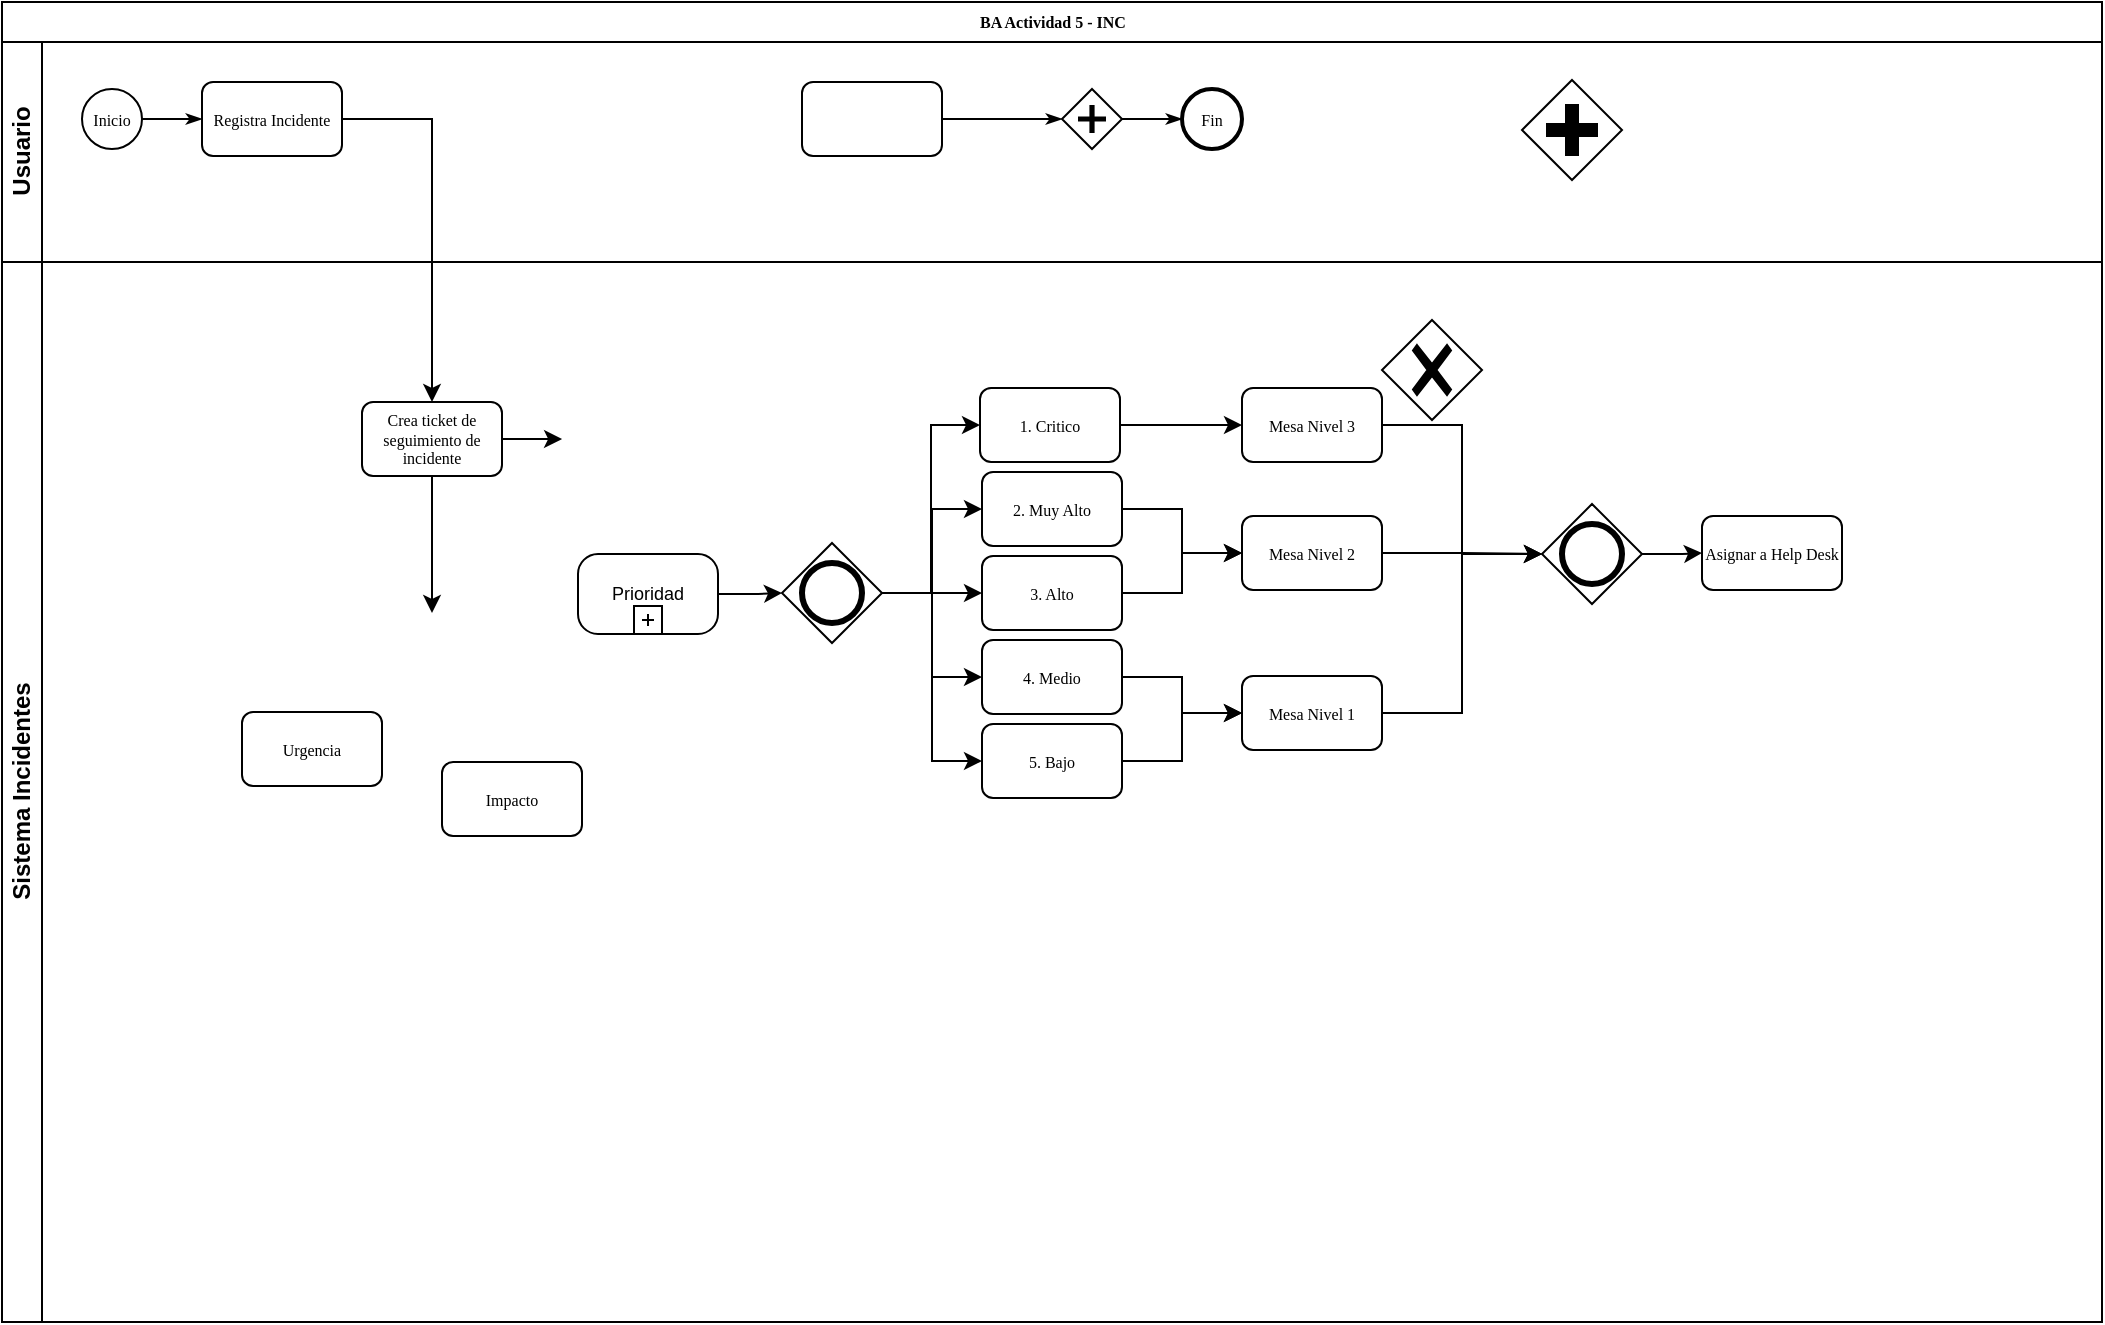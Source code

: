 <mxfile version="24.7.16">
  <diagram name="Page-1" id="c7488fd3-1785-93aa-aadb-54a6760d102a">
    <mxGraphModel dx="955" dy="506" grid="1" gridSize="10" guides="1" tooltips="1" connect="1" arrows="1" fold="1" page="1" pageScale="1" pageWidth="1100" pageHeight="850" background="none" math="0" shadow="0">
      <root>
        <mxCell id="0" />
        <mxCell id="1" parent="0" />
        <mxCell id="2b4e8129b02d487f-1" value="BA Actividad 5 - INC" style="swimlane;html=1;childLayout=stackLayout;horizontal=1;startSize=20;horizontalStack=0;rounded=0;shadow=0;labelBackgroundColor=none;strokeWidth=1;fontFamily=Verdana;fontSize=8;align=center;" parent="1" vertex="1">
          <mxGeometry x="180" y="71" width="1050" height="660" as="geometry" />
        </mxCell>
        <mxCell id="2b4e8129b02d487f-2" value="Usuario" style="swimlane;html=1;startSize=20;horizontal=0;" parent="2b4e8129b02d487f-1" vertex="1">
          <mxGeometry y="20" width="1050" height="110" as="geometry" />
        </mxCell>
        <mxCell id="2b4e8129b02d487f-18" style="edgeStyle=orthogonalEdgeStyle;rounded=0;html=1;labelBackgroundColor=none;startArrow=none;startFill=0;startSize=5;endArrow=classicThin;endFill=1;endSize=5;jettySize=auto;orthogonalLoop=1;strokeWidth=1;fontFamily=Verdana;fontSize=8" parent="2b4e8129b02d487f-2" source="2b4e8129b02d487f-5" target="2b4e8129b02d487f-6" edge="1">
          <mxGeometry relative="1" as="geometry" />
        </mxCell>
        <mxCell id="2b4e8129b02d487f-5" value="Inicio" style="ellipse;whiteSpace=wrap;html=1;rounded=0;shadow=0;labelBackgroundColor=none;strokeWidth=1;fontFamily=Verdana;fontSize=8;align=center;" parent="2b4e8129b02d487f-2" vertex="1">
          <mxGeometry x="40" y="23.5" width="30" height="30" as="geometry" />
        </mxCell>
        <mxCell id="2b4e8129b02d487f-6" value="Registra Incidente" style="rounded=1;whiteSpace=wrap;html=1;shadow=0;labelBackgroundColor=none;strokeWidth=1;fontFamily=Verdana;fontSize=8;align=center;" parent="2b4e8129b02d487f-2" vertex="1">
          <mxGeometry x="100" y="20.0" width="70" height="37" as="geometry" />
        </mxCell>
        <mxCell id="2b4e8129b02d487f-22" style="edgeStyle=orthogonalEdgeStyle;rounded=0;html=1;entryX=0;entryY=0.5;labelBackgroundColor=none;startArrow=none;startFill=0;startSize=5;endArrow=classicThin;endFill=1;endSize=5;jettySize=auto;orthogonalLoop=1;strokeWidth=1;fontFamily=Verdana;fontSize=8" parent="2b4e8129b02d487f-2" source="2b4e8129b02d487f-9" target="2b4e8129b02d487f-10" edge="1">
          <mxGeometry relative="1" as="geometry" />
        </mxCell>
        <mxCell id="2b4e8129b02d487f-9" value="" style="rounded=1;whiteSpace=wrap;html=1;shadow=0;labelBackgroundColor=none;strokeWidth=1;fontFamily=Verdana;fontSize=8;align=center;" parent="2b4e8129b02d487f-2" vertex="1">
          <mxGeometry x="400" y="20.0" width="70" height="37" as="geometry" />
        </mxCell>
        <mxCell id="2b4e8129b02d487f-23" style="edgeStyle=orthogonalEdgeStyle;rounded=0;html=1;labelBackgroundColor=none;startArrow=none;startFill=0;startSize=5;endArrow=classicThin;endFill=1;endSize=5;jettySize=auto;orthogonalLoop=1;strokeWidth=1;fontFamily=Verdana;fontSize=8" parent="2b4e8129b02d487f-2" source="2b4e8129b02d487f-10" target="2b4e8129b02d487f-11" edge="1">
          <mxGeometry relative="1" as="geometry" />
        </mxCell>
        <mxCell id="2b4e8129b02d487f-10" value="" style="shape=mxgraph.bpmn.shape;html=1;verticalLabelPosition=bottom;labelBackgroundColor=#ffffff;verticalAlign=top;perimeter=rhombusPerimeter;background=gateway;outline=none;symbol=parallelGw;rounded=1;shadow=0;strokeWidth=1;fontFamily=Verdana;fontSize=8;align=center;" parent="2b4e8129b02d487f-2" vertex="1">
          <mxGeometry x="530" y="23.5" width="30" height="30" as="geometry" />
        </mxCell>
        <mxCell id="2b4e8129b02d487f-11" value="Fin" style="ellipse;whiteSpace=wrap;html=1;rounded=0;shadow=0;labelBackgroundColor=none;strokeWidth=2;fontFamily=Verdana;fontSize=8;align=center;" parent="2b4e8129b02d487f-2" vertex="1">
          <mxGeometry x="590" y="23.5" width="30" height="30" as="geometry" />
        </mxCell>
        <mxCell id="e23jJSi7eGpReLM6J05w-1" value="" style="edgeStyle=orthogonalEdgeStyle;rounded=0;orthogonalLoop=1;jettySize=auto;html=1;" edge="1" parent="2b4e8129b02d487f-1" source="2b4e8129b02d487f-6" target="2b4e8129b02d487f-7">
          <mxGeometry relative="1" as="geometry" />
        </mxCell>
        <mxCell id="2b4e8129b02d487f-3" value="Sistema Incidentes" style="swimlane;html=1;startSize=20;horizontal=0;" parent="2b4e8129b02d487f-1" vertex="1">
          <mxGeometry y="130" width="1050" height="530" as="geometry" />
        </mxCell>
        <mxCell id="e23jJSi7eGpReLM6J05w-6" value="" style="edgeStyle=orthogonalEdgeStyle;rounded=0;orthogonalLoop=1;jettySize=auto;html=1;" edge="1" parent="2b4e8129b02d487f-3" source="2b4e8129b02d487f-7">
          <mxGeometry relative="1" as="geometry">
            <mxPoint x="280.045" y="88.545" as="targetPoint" />
          </mxGeometry>
        </mxCell>
        <mxCell id="e23jJSi7eGpReLM6J05w-8" value="" style="edgeStyle=orthogonalEdgeStyle;rounded=0;orthogonalLoop=1;jettySize=auto;html=1;" edge="1" parent="2b4e8129b02d487f-3" source="2b4e8129b02d487f-7">
          <mxGeometry relative="1" as="geometry">
            <mxPoint x="215" y="175.5" as="targetPoint" />
          </mxGeometry>
        </mxCell>
        <mxCell id="2b4e8129b02d487f-7" value="Crea ticket de seguimiento de incidente" style="rounded=1;whiteSpace=wrap;html=1;shadow=0;labelBackgroundColor=none;strokeWidth=1;fontFamily=Verdana;fontSize=8;align=center;" parent="2b4e8129b02d487f-3" vertex="1">
          <mxGeometry x="180" y="70.0" width="70" height="37" as="geometry" />
        </mxCell>
        <mxCell id="e23jJSi7eGpReLM6J05w-19" style="edgeStyle=orthogonalEdgeStyle;rounded=0;orthogonalLoop=1;jettySize=auto;html=1;entryX=0;entryY=0.5;entryDx=0;entryDy=0;" edge="1" parent="2b4e8129b02d487f-3" source="e23jJSi7eGpReLM6J05w-11" target="e23jJSi7eGpReLM6J05w-17">
          <mxGeometry relative="1" as="geometry" />
        </mxCell>
        <mxCell id="e23jJSi7eGpReLM6J05w-20" style="edgeStyle=orthogonalEdgeStyle;rounded=0;orthogonalLoop=1;jettySize=auto;html=1;entryX=0;entryY=0.5;entryDx=0;entryDy=0;" edge="1" parent="2b4e8129b02d487f-3" source="e23jJSi7eGpReLM6J05w-11" target="e23jJSi7eGpReLM6J05w-18">
          <mxGeometry relative="1" as="geometry" />
        </mxCell>
        <mxCell id="e23jJSi7eGpReLM6J05w-21" style="edgeStyle=orthogonalEdgeStyle;rounded=0;orthogonalLoop=1;jettySize=auto;html=1;entryX=0;entryY=0.5;entryDx=0;entryDy=0;" edge="1" parent="2b4e8129b02d487f-3" source="e23jJSi7eGpReLM6J05w-11" target="e23jJSi7eGpReLM6J05w-15">
          <mxGeometry relative="1" as="geometry" />
        </mxCell>
        <mxCell id="e23jJSi7eGpReLM6J05w-22" style="edgeStyle=orthogonalEdgeStyle;rounded=0;orthogonalLoop=1;jettySize=auto;html=1;entryX=0;entryY=0.5;entryDx=0;entryDy=0;" edge="1" parent="2b4e8129b02d487f-3" source="e23jJSi7eGpReLM6J05w-11" target="e23jJSi7eGpReLM6J05w-16">
          <mxGeometry relative="1" as="geometry" />
        </mxCell>
        <mxCell id="e23jJSi7eGpReLM6J05w-23" style="edgeStyle=orthogonalEdgeStyle;rounded=0;orthogonalLoop=1;jettySize=auto;html=1;entryX=0;entryY=0.5;entryDx=0;entryDy=0;" edge="1" parent="2b4e8129b02d487f-3" source="e23jJSi7eGpReLM6J05w-11" target="e23jJSi7eGpReLM6J05w-14">
          <mxGeometry relative="1" as="geometry" />
        </mxCell>
        <mxCell id="e23jJSi7eGpReLM6J05w-11" value="" style="points=[[0.25,0.25,0],[0.5,0,0],[0.75,0.25,0],[1,0.5,0],[0.75,0.75,0],[0.5,1,0],[0.25,0.75,0],[0,0.5,0]];shape=mxgraph.bpmn.gateway2;html=1;verticalLabelPosition=bottom;labelBackgroundColor=#ffffff;verticalAlign=top;align=center;perimeter=rhombusPerimeter;outlineConnect=0;outline=end;symbol=general;" vertex="1" parent="2b4e8129b02d487f-3">
          <mxGeometry x="390" y="140.5" width="50" height="50" as="geometry" />
        </mxCell>
        <mxCell id="e23jJSi7eGpReLM6J05w-41" style="edgeStyle=orthogonalEdgeStyle;rounded=0;orthogonalLoop=1;jettySize=auto;html=1;entryX=0;entryY=0.5;entryDx=0;entryDy=0;" edge="1" parent="2b4e8129b02d487f-3" source="e23jJSi7eGpReLM6J05w-15" target="e23jJSi7eGpReLM6J05w-39">
          <mxGeometry relative="1" as="geometry" />
        </mxCell>
        <mxCell id="e23jJSi7eGpReLM6J05w-15" value="3. Alto" style="rounded=1;whiteSpace=wrap;html=1;shadow=0;labelBackgroundColor=none;strokeWidth=1;fontFamily=Verdana;fontSize=8;align=center;" vertex="1" parent="2b4e8129b02d487f-3">
          <mxGeometry x="490" y="147" width="70" height="37" as="geometry" />
        </mxCell>
        <mxCell id="e23jJSi7eGpReLM6J05w-43" style="edgeStyle=orthogonalEdgeStyle;rounded=0;orthogonalLoop=1;jettySize=auto;html=1;entryX=0;entryY=0.5;entryDx=0;entryDy=0;" edge="1" parent="2b4e8129b02d487f-3" source="e23jJSi7eGpReLM6J05w-16" target="e23jJSi7eGpReLM6J05w-42">
          <mxGeometry relative="1" as="geometry" />
        </mxCell>
        <mxCell id="e23jJSi7eGpReLM6J05w-16" value="4. Medio" style="rounded=1;whiteSpace=wrap;html=1;shadow=0;labelBackgroundColor=none;strokeWidth=1;fontFamily=Verdana;fontSize=8;align=center;" vertex="1" parent="2b4e8129b02d487f-3">
          <mxGeometry x="490" y="189" width="70" height="37" as="geometry" />
        </mxCell>
        <mxCell id="e23jJSi7eGpReLM6J05w-40" style="edgeStyle=orthogonalEdgeStyle;rounded=0;orthogonalLoop=1;jettySize=auto;html=1;entryX=0;entryY=0.5;entryDx=0;entryDy=0;" edge="1" parent="2b4e8129b02d487f-3" source="e23jJSi7eGpReLM6J05w-18" target="e23jJSi7eGpReLM6J05w-39">
          <mxGeometry relative="1" as="geometry" />
        </mxCell>
        <mxCell id="e23jJSi7eGpReLM6J05w-18" value="2. Muy Alto" style="rounded=1;whiteSpace=wrap;html=1;shadow=0;labelBackgroundColor=none;strokeWidth=1;fontFamily=Verdana;fontSize=8;align=center;" vertex="1" parent="2b4e8129b02d487f-3">
          <mxGeometry x="490" y="105" width="70" height="37" as="geometry" />
        </mxCell>
        <mxCell id="e23jJSi7eGpReLM6J05w-38" value="" style="edgeStyle=orthogonalEdgeStyle;rounded=0;orthogonalLoop=1;jettySize=auto;html=1;" edge="1" parent="2b4e8129b02d487f-3" source="e23jJSi7eGpReLM6J05w-17" target="e23jJSi7eGpReLM6J05w-37">
          <mxGeometry relative="1" as="geometry" />
        </mxCell>
        <mxCell id="e23jJSi7eGpReLM6J05w-17" value="1. Critico" style="rounded=1;whiteSpace=wrap;html=1;shadow=0;labelBackgroundColor=none;strokeWidth=1;fontFamily=Verdana;fontSize=8;align=center;" vertex="1" parent="2b4e8129b02d487f-3">
          <mxGeometry x="489" y="63" width="70" height="37" as="geometry" />
        </mxCell>
        <mxCell id="e23jJSi7eGpReLM6J05w-44" style="edgeStyle=orthogonalEdgeStyle;rounded=0;orthogonalLoop=1;jettySize=auto;html=1;entryX=0;entryY=0.5;entryDx=0;entryDy=0;" edge="1" parent="2b4e8129b02d487f-3" source="e23jJSi7eGpReLM6J05w-14" target="e23jJSi7eGpReLM6J05w-42">
          <mxGeometry relative="1" as="geometry" />
        </mxCell>
        <mxCell id="e23jJSi7eGpReLM6J05w-14" value="5. Bajo" style="rounded=1;whiteSpace=wrap;html=1;shadow=0;labelBackgroundColor=none;strokeWidth=1;fontFamily=Verdana;fontSize=8;align=center;" vertex="1" parent="2b4e8129b02d487f-3">
          <mxGeometry x="490" y="231" width="70" height="37" as="geometry" />
        </mxCell>
        <mxCell id="e23jJSi7eGpReLM6J05w-36" style="edgeStyle=orthogonalEdgeStyle;rounded=0;orthogonalLoop=1;jettySize=auto;html=1;entryX=0;entryY=0.5;entryDx=0;entryDy=0;" edge="1" parent="2b4e8129b02d487f-3" source="e23jJSi7eGpReLM6J05w-24" target="e23jJSi7eGpReLM6J05w-35">
          <mxGeometry relative="1" as="geometry" />
        </mxCell>
        <mxCell id="e23jJSi7eGpReLM6J05w-24" value="" style="points=[[0.25,0.25,0],[0.5,0,0],[0.75,0.25,0],[1,0.5,0],[0.75,0.75,0],[0.5,1,0],[0.25,0.75,0],[0,0.5,0]];shape=mxgraph.bpmn.gateway2;html=1;verticalLabelPosition=bottom;labelBackgroundColor=#ffffff;verticalAlign=top;align=center;perimeter=rhombusPerimeter;outlineConnect=0;outline=end;symbol=general;" vertex="1" parent="2b4e8129b02d487f-3">
          <mxGeometry x="770" y="121" width="50" height="50" as="geometry" />
        </mxCell>
        <mxCell id="e23jJSi7eGpReLM6J05w-26" style="edgeStyle=orthogonalEdgeStyle;rounded=0;orthogonalLoop=1;jettySize=auto;html=1;entryX=0;entryY=0.5;entryDx=0;entryDy=0;entryPerimeter=0;exitX=1;exitY=0.5;exitDx=0;exitDy=0;" edge="1" parent="2b4e8129b02d487f-3" source="e23jJSi7eGpReLM6J05w-37" target="e23jJSi7eGpReLM6J05w-24">
          <mxGeometry relative="1" as="geometry" />
        </mxCell>
        <mxCell id="e23jJSi7eGpReLM6J05w-31" value="Urgencia" style="rounded=1;whiteSpace=wrap;html=1;shadow=0;labelBackgroundColor=none;strokeWidth=1;fontFamily=Verdana;fontSize=8;align=center;" vertex="1" parent="2b4e8129b02d487f-3">
          <mxGeometry x="120" y="225" width="70" height="37" as="geometry" />
        </mxCell>
        <mxCell id="e23jJSi7eGpReLM6J05w-32" value="Impacto" style="rounded=1;whiteSpace=wrap;html=1;shadow=0;labelBackgroundColor=none;strokeWidth=1;fontFamily=Verdana;fontSize=8;align=center;" vertex="1" parent="2b4e8129b02d487f-3">
          <mxGeometry x="220" y="250" width="70" height="37" as="geometry" />
        </mxCell>
        <mxCell id="e23jJSi7eGpReLM6J05w-34" value="" style="edgeStyle=orthogonalEdgeStyle;rounded=0;orthogonalLoop=1;jettySize=auto;html=1;" edge="1" parent="2b4e8129b02d487f-3" source="e23jJSi7eGpReLM6J05w-33" target="e23jJSi7eGpReLM6J05w-11">
          <mxGeometry relative="1" as="geometry" />
        </mxCell>
        <mxCell id="e23jJSi7eGpReLM6J05w-33" value="Prioridad" style="points=[[0.25,0,0],[0.5,0,0],[0.75,0,0],[1,0.25,0],[1,0.5,0],[1,0.75,0],[0.75,1,0],[0.5,1,0],[0.25,1,0],[0,0.75,0],[0,0.5,0],[0,0.25,0]];shape=mxgraph.bpmn.task;whiteSpace=wrap;rectStyle=rounded;size=10;html=1;container=1;expand=0;collapsible=0;taskMarker=abstract;isLoopSub=1;fontSize=9;" vertex="1" parent="2b4e8129b02d487f-3">
          <mxGeometry x="288" y="146" width="70" height="40" as="geometry" />
        </mxCell>
        <mxCell id="e23jJSi7eGpReLM6J05w-35" value="Asignar a Help Desk" style="rounded=1;whiteSpace=wrap;html=1;shadow=0;labelBackgroundColor=none;strokeWidth=1;fontFamily=Verdana;fontSize=8;align=center;" vertex="1" parent="2b4e8129b02d487f-3">
          <mxGeometry x="850" y="127" width="70" height="37" as="geometry" />
        </mxCell>
        <mxCell id="e23jJSi7eGpReLM6J05w-37" value="Mesa Nivel 3" style="rounded=1;whiteSpace=wrap;html=1;shadow=0;labelBackgroundColor=none;strokeWidth=1;fontFamily=Verdana;fontSize=8;align=center;" vertex="1" parent="2b4e8129b02d487f-3">
          <mxGeometry x="620" y="63" width="70" height="37" as="geometry" />
        </mxCell>
        <mxCell id="e23jJSi7eGpReLM6J05w-45" style="edgeStyle=orthogonalEdgeStyle;rounded=0;orthogonalLoop=1;jettySize=auto;html=1;" edge="1" parent="2b4e8129b02d487f-3" source="e23jJSi7eGpReLM6J05w-39" target="e23jJSi7eGpReLM6J05w-24">
          <mxGeometry relative="1" as="geometry" />
        </mxCell>
        <mxCell id="e23jJSi7eGpReLM6J05w-39" value="Mesa Nivel 2" style="rounded=1;whiteSpace=wrap;html=1;shadow=0;labelBackgroundColor=none;strokeWidth=1;fontFamily=Verdana;fontSize=8;align=center;" vertex="1" parent="2b4e8129b02d487f-3">
          <mxGeometry x="620" y="127" width="70" height="37" as="geometry" />
        </mxCell>
        <mxCell id="e23jJSi7eGpReLM6J05w-42" value="Mesa Nivel 1" style="rounded=1;whiteSpace=wrap;html=1;shadow=0;labelBackgroundColor=none;strokeWidth=1;fontFamily=Verdana;fontSize=8;align=center;" vertex="1" parent="2b4e8129b02d487f-3">
          <mxGeometry x="620" y="207" width="70" height="37" as="geometry" />
        </mxCell>
        <mxCell id="e23jJSi7eGpReLM6J05w-46" style="edgeStyle=orthogonalEdgeStyle;rounded=0;orthogonalLoop=1;jettySize=auto;html=1;entryX=0;entryY=0.5;entryDx=0;entryDy=0;entryPerimeter=0;" edge="1" parent="2b4e8129b02d487f-3" source="e23jJSi7eGpReLM6J05w-42" target="e23jJSi7eGpReLM6J05w-24">
          <mxGeometry relative="1" as="geometry" />
        </mxCell>
        <mxCell id="e23jJSi7eGpReLM6J05w-4" value="" style="points=[[0.25,0.25,0],[0.5,0,0],[0.75,0.25,0],[1,0.5,0],[0.75,0.75,0],[0.5,1,0],[0.25,0.75,0],[0,0.5,0]];shape=mxgraph.bpmn.gateway2;html=1;verticalLabelPosition=bottom;labelBackgroundColor=#ffffff;verticalAlign=top;align=center;perimeter=rhombusPerimeter;outlineConnect=0;outline=none;symbol=none;gwType=parallel;" vertex="1" parent="1">
          <mxGeometry x="940" y="110" width="50" height="50" as="geometry" />
        </mxCell>
        <mxCell id="e23jJSi7eGpReLM6J05w-2" value="" style="points=[[0.25,0.25,0],[0.5,0,0],[0.75,0.25,0],[1,0.5,0],[0.75,0.75,0],[0.5,1,0],[0.25,0.75,0],[0,0.5,0]];shape=mxgraph.bpmn.gateway2;html=1;verticalLabelPosition=bottom;labelBackgroundColor=#ffffff;verticalAlign=top;align=center;perimeter=rhombusPerimeter;outlineConnect=0;outline=none;symbol=none;gwType=exclusive;" vertex="1" parent="1">
          <mxGeometry x="870" y="230" width="50" height="50" as="geometry" />
        </mxCell>
      </root>
    </mxGraphModel>
  </diagram>
</mxfile>
